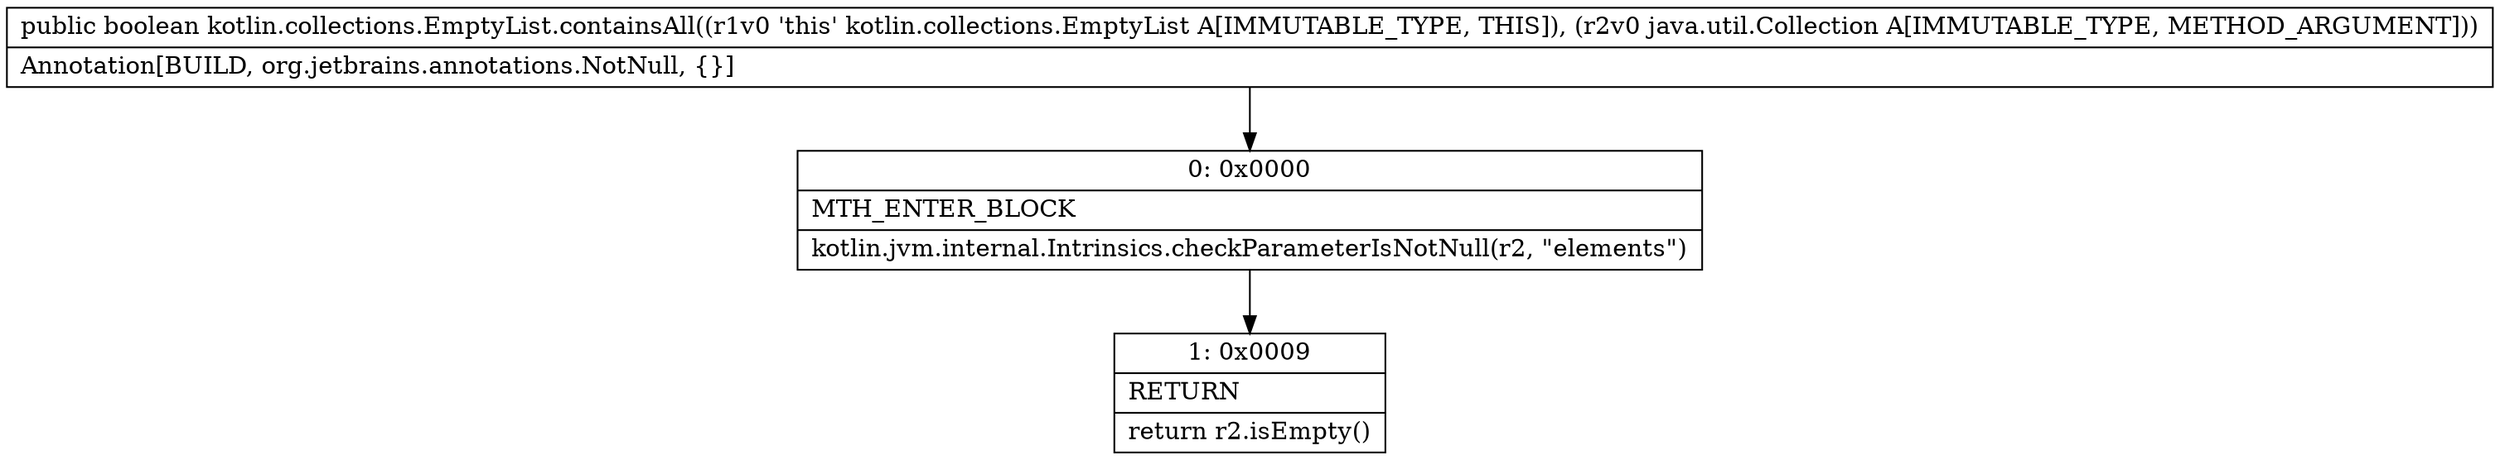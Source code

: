 digraph "CFG forkotlin.collections.EmptyList.containsAll(Ljava\/util\/Collection;)Z" {
Node_0 [shape=record,label="{0\:\ 0x0000|MTH_ENTER_BLOCK\l|kotlin.jvm.internal.Intrinsics.checkParameterIsNotNull(r2, \"elements\")\l}"];
Node_1 [shape=record,label="{1\:\ 0x0009|RETURN\l|return r2.isEmpty()\l}"];
MethodNode[shape=record,label="{public boolean kotlin.collections.EmptyList.containsAll((r1v0 'this' kotlin.collections.EmptyList A[IMMUTABLE_TYPE, THIS]), (r2v0 java.util.Collection A[IMMUTABLE_TYPE, METHOD_ARGUMENT]))  | Annotation[BUILD, org.jetbrains.annotations.NotNull, \{\}]\l}"];
MethodNode -> Node_0;
Node_0 -> Node_1;
}

